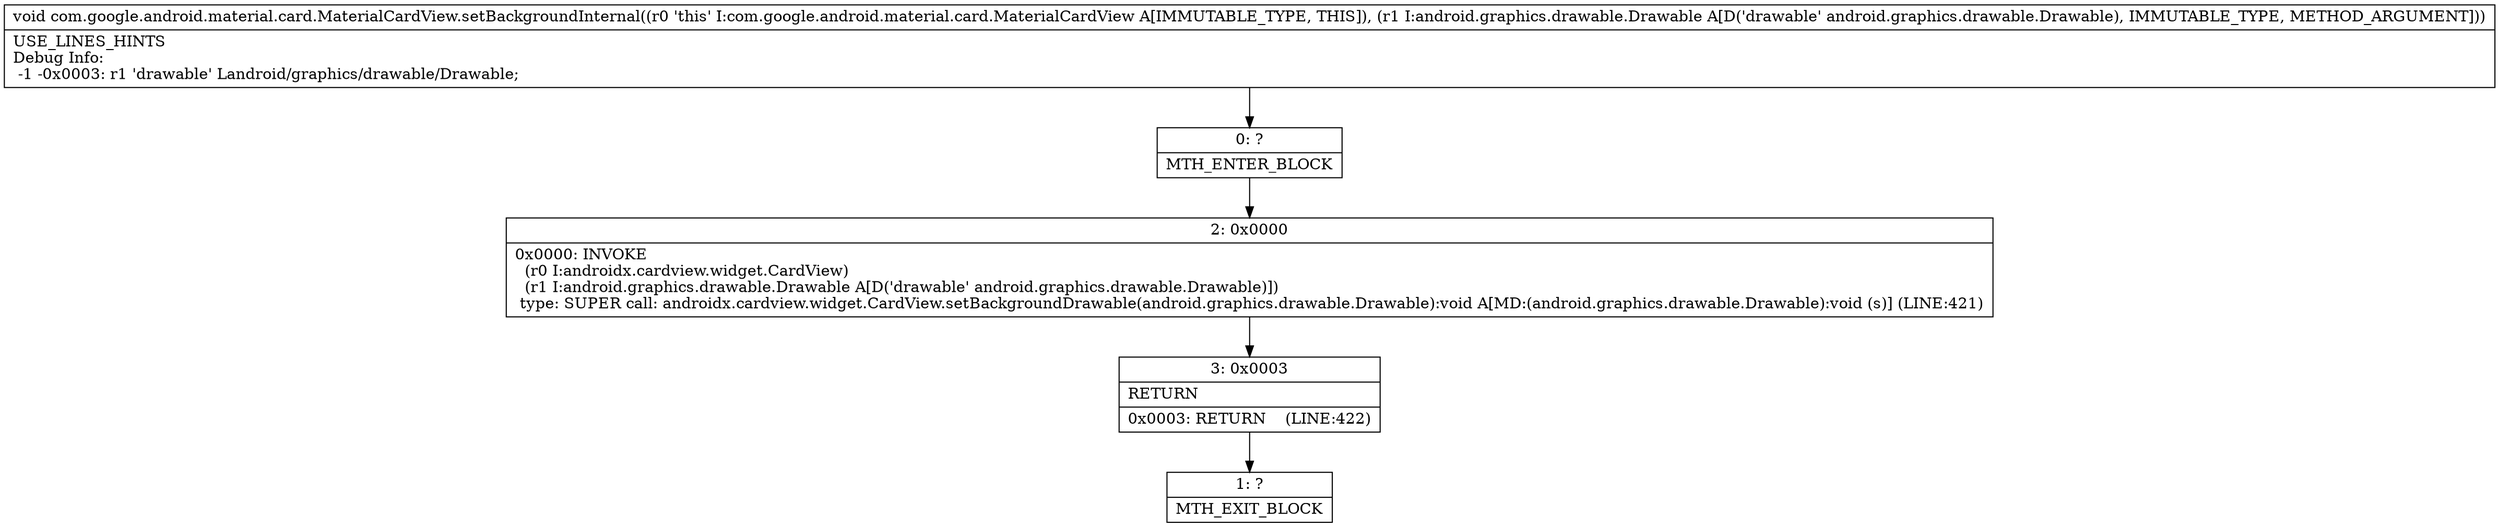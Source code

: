 digraph "CFG forcom.google.android.material.card.MaterialCardView.setBackgroundInternal(Landroid\/graphics\/drawable\/Drawable;)V" {
Node_0 [shape=record,label="{0\:\ ?|MTH_ENTER_BLOCK\l}"];
Node_2 [shape=record,label="{2\:\ 0x0000|0x0000: INVOKE  \l  (r0 I:androidx.cardview.widget.CardView)\l  (r1 I:android.graphics.drawable.Drawable A[D('drawable' android.graphics.drawable.Drawable)])\l type: SUPER call: androidx.cardview.widget.CardView.setBackgroundDrawable(android.graphics.drawable.Drawable):void A[MD:(android.graphics.drawable.Drawable):void (s)] (LINE:421)\l}"];
Node_3 [shape=record,label="{3\:\ 0x0003|RETURN\l|0x0003: RETURN    (LINE:422)\l}"];
Node_1 [shape=record,label="{1\:\ ?|MTH_EXIT_BLOCK\l}"];
MethodNode[shape=record,label="{void com.google.android.material.card.MaterialCardView.setBackgroundInternal((r0 'this' I:com.google.android.material.card.MaterialCardView A[IMMUTABLE_TYPE, THIS]), (r1 I:android.graphics.drawable.Drawable A[D('drawable' android.graphics.drawable.Drawable), IMMUTABLE_TYPE, METHOD_ARGUMENT]))  | USE_LINES_HINTS\lDebug Info:\l  \-1 \-0x0003: r1 'drawable' Landroid\/graphics\/drawable\/Drawable;\l}"];
MethodNode -> Node_0;Node_0 -> Node_2;
Node_2 -> Node_3;
Node_3 -> Node_1;
}

